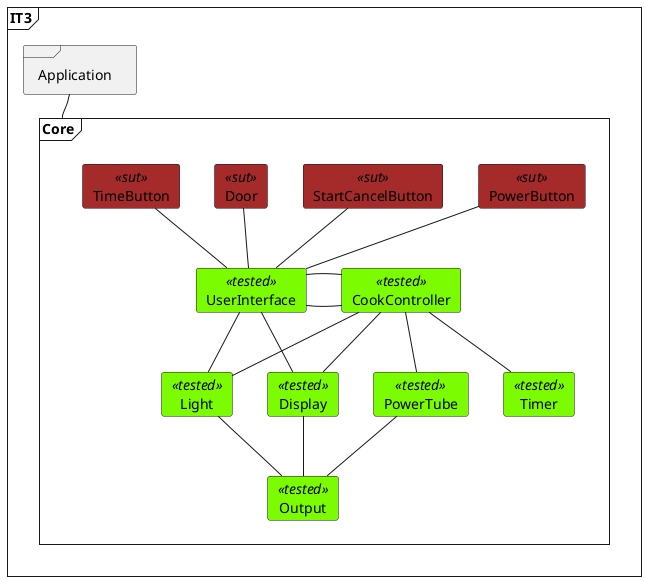 @startuml SysTestTree3

skinparam shadowing false
'skinparam monochrome true
skinparam backgroundColor transparent
skinparam classBackgroundColor transparent
skinparam style strictuml

'Testing colors:
skinparam card {
    backgroundColor<<sut>> brown
    backgroundColor<<tested>> lawngreen
}

frame IT3 {

frame Application

frame Core {
    card UserInterface<<tested>>
    card CookController<<tested>>

    card Light<<tested>>
    card Timer<<tested>>
    card PowerTube<<tested>>
    card Display<<tested>>
    card Output<<tested>>

    card Door<<sut>>
    card TimeButton<<sut>>
    card PowerButton<<sut>>
    card StartCancelButton<<sut>>
}

Application -- Core

TimeButton -- UserInterface
PowerButton -- UserInterface
StartCancelButton -- UserInterface
Door -- UserInterface

UserInterface - CookController
UserInterface -- Light
UserInterface -- Display

CookController - UserInterface
CookController -- Light
CookController -- Display
CookController -- Timer
CookController -- PowerTube

Light -- Output
Display -- Output
PowerTube -- Output

}

@enduml
